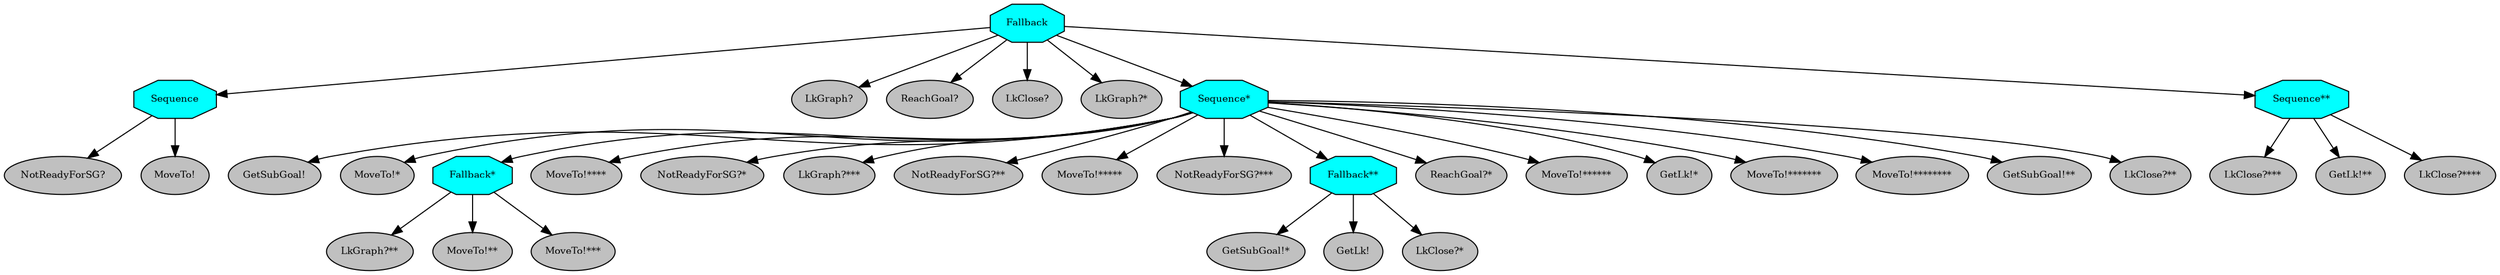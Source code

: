 digraph pastafarianism {
ordering=out;
graph [fontname="times-roman"];
node [fontname="times-roman"];
edge [fontname="times-roman"];
Fallback [fillcolor=cyan, fontcolor=black, fontsize=9, label=Fallback, shape=octagon, style=filled];
Sequence [fillcolor=cyan, fontcolor=black, fontsize=9, label=Sequence, shape=octagon, style=filled];
Fallback -> Sequence;
"NotReadyForSG?" [fillcolor=gray, fontcolor=black, fontsize=9, label="NotReadyForSG?", shape=ellipse, style=filled];
Sequence -> "NotReadyForSG?";
"MoveTo!" [fillcolor=gray, fontcolor=black, fontsize=9, label="MoveTo!", shape=ellipse, style=filled];
Sequence -> "MoveTo!";
"LkGraph?" [fillcolor=gray, fontcolor=black, fontsize=9, label="LkGraph?", shape=ellipse, style=filled];
Fallback -> "LkGraph?";
"ReachGoal?" [fillcolor=gray, fontcolor=black, fontsize=9, label="ReachGoal?", shape=ellipse, style=filled];
Fallback -> "ReachGoal?";
"LkClose?" [fillcolor=gray, fontcolor=black, fontsize=9, label="LkClose?", shape=ellipse, style=filled];
Fallback -> "LkClose?";
"LkGraph?*" [fillcolor=gray, fontcolor=black, fontsize=9, label="LkGraph?*", shape=ellipse, style=filled];
Fallback -> "LkGraph?*";
"Sequence*" [fillcolor=cyan, fontcolor=black, fontsize=9, label="Sequence*", shape=octagon, style=filled];
Fallback -> "Sequence*";
"GetSubGoal!" [fillcolor=gray, fontcolor=black, fontsize=9, label="GetSubGoal!", shape=ellipse, style=filled];
"Sequence*" -> "GetSubGoal!";
"MoveTo!*" [fillcolor=gray, fontcolor=black, fontsize=9, label="MoveTo!*", shape=ellipse, style=filled];
"Sequence*" -> "MoveTo!*";
"Fallback*" [fillcolor=cyan, fontcolor=black, fontsize=9, label="Fallback*", shape=octagon, style=filled];
"Sequence*" -> "Fallback*";
"LkGraph?**" [fillcolor=gray, fontcolor=black, fontsize=9, label="LkGraph?**", shape=ellipse, style=filled];
"Fallback*" -> "LkGraph?**";
"MoveTo!**" [fillcolor=gray, fontcolor=black, fontsize=9, label="MoveTo!**", shape=ellipse, style=filled];
"Fallback*" -> "MoveTo!**";
"MoveTo!***" [fillcolor=gray, fontcolor=black, fontsize=9, label="MoveTo!***", shape=ellipse, style=filled];
"Fallback*" -> "MoveTo!***";
"MoveTo!****" [fillcolor=gray, fontcolor=black, fontsize=9, label="MoveTo!****", shape=ellipse, style=filled];
"Sequence*" -> "MoveTo!****";
"NotReadyForSG?*" [fillcolor=gray, fontcolor=black, fontsize=9, label="NotReadyForSG?*", shape=ellipse, style=filled];
"Sequence*" -> "NotReadyForSG?*";
"LkGraph?***" [fillcolor=gray, fontcolor=black, fontsize=9, label="LkGraph?***", shape=ellipse, style=filled];
"Sequence*" -> "LkGraph?***";
"NotReadyForSG?**" [fillcolor=gray, fontcolor=black, fontsize=9, label="NotReadyForSG?**", shape=ellipse, style=filled];
"Sequence*" -> "NotReadyForSG?**";
"MoveTo!*****" [fillcolor=gray, fontcolor=black, fontsize=9, label="MoveTo!*****", shape=ellipse, style=filled];
"Sequence*" -> "MoveTo!*****";
"NotReadyForSG?***" [fillcolor=gray, fontcolor=black, fontsize=9, label="NotReadyForSG?***", shape=ellipse, style=filled];
"Sequence*" -> "NotReadyForSG?***";
"Fallback**" [fillcolor=cyan, fontcolor=black, fontsize=9, label="Fallback**", shape=octagon, style=filled];
"Sequence*" -> "Fallback**";
"GetSubGoal!*" [fillcolor=gray, fontcolor=black, fontsize=9, label="GetSubGoal!*", shape=ellipse, style=filled];
"Fallback**" -> "GetSubGoal!*";
"GetLk!" [fillcolor=gray, fontcolor=black, fontsize=9, label="GetLk!", shape=ellipse, style=filled];
"Fallback**" -> "GetLk!";
"LkClose?*" [fillcolor=gray, fontcolor=black, fontsize=9, label="LkClose?*", shape=ellipse, style=filled];
"Fallback**" -> "LkClose?*";
"ReachGoal?*" [fillcolor=gray, fontcolor=black, fontsize=9, label="ReachGoal?*", shape=ellipse, style=filled];
"Sequence*" -> "ReachGoal?*";
"MoveTo!******" [fillcolor=gray, fontcolor=black, fontsize=9, label="MoveTo!******", shape=ellipse, style=filled];
"Sequence*" -> "MoveTo!******";
"GetLk!*" [fillcolor=gray, fontcolor=black, fontsize=9, label="GetLk!*", shape=ellipse, style=filled];
"Sequence*" -> "GetLk!*";
"MoveTo!*******" [fillcolor=gray, fontcolor=black, fontsize=9, label="MoveTo!*******", shape=ellipse, style=filled];
"Sequence*" -> "MoveTo!*******";
"MoveTo!********" [fillcolor=gray, fontcolor=black, fontsize=9, label="MoveTo!********", shape=ellipse, style=filled];
"Sequence*" -> "MoveTo!********";
"GetSubGoal!**" [fillcolor=gray, fontcolor=black, fontsize=9, label="GetSubGoal!**", shape=ellipse, style=filled];
"Sequence*" -> "GetSubGoal!**";
"LkClose?**" [fillcolor=gray, fontcolor=black, fontsize=9, label="LkClose?**", shape=ellipse, style=filled];
"Sequence*" -> "LkClose?**";
"Sequence**" [fillcolor=cyan, fontcolor=black, fontsize=9, label="Sequence**", shape=octagon, style=filled];
Fallback -> "Sequence**";
"LkClose?***" [fillcolor=gray, fontcolor=black, fontsize=9, label="LkClose?***", shape=ellipse, style=filled];
"Sequence**" -> "LkClose?***";
"GetLk!**" [fillcolor=gray, fontcolor=black, fontsize=9, label="GetLk!**", shape=ellipse, style=filled];
"Sequence**" -> "GetLk!**";
"LkClose?****" [fillcolor=gray, fontcolor=black, fontsize=9, label="LkClose?****", shape=ellipse, style=filled];
"Sequence**" -> "LkClose?****";
}
